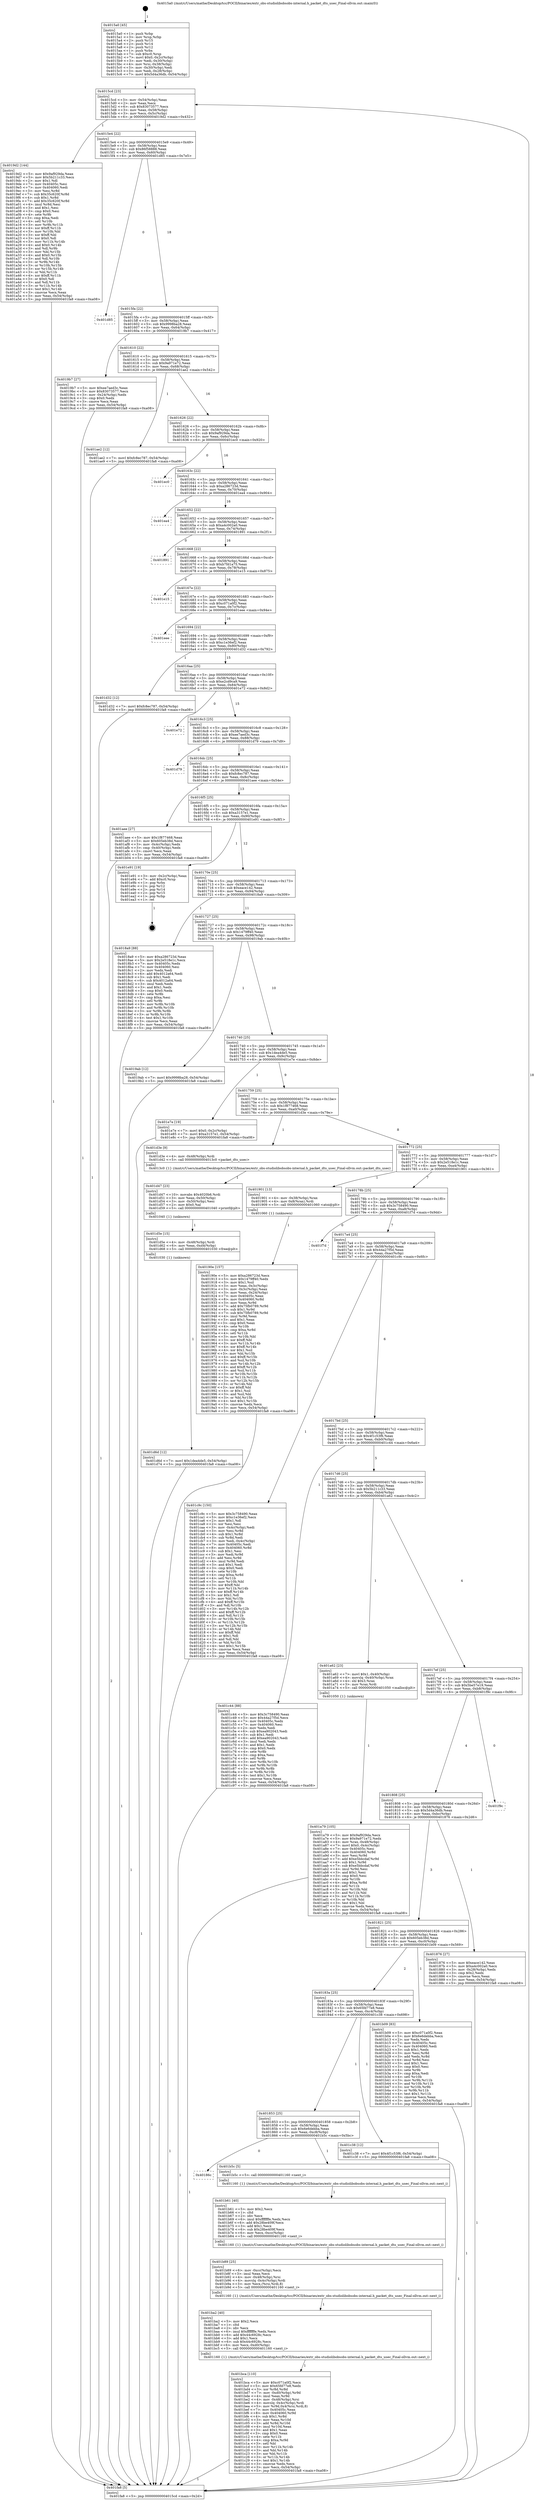 digraph "0x4015a0" {
  label = "0x4015a0 (/mnt/c/Users/mathe/Desktop/tcc/POCII/binaries/extr_obs-studiolibobsobs-internal.h_packet_dts_usec_Final-ollvm.out::main(0))"
  labelloc = "t"
  node[shape=record]

  Entry [label="",width=0.3,height=0.3,shape=circle,fillcolor=black,style=filled]
  "0x4015cd" [label="{
     0x4015cd [23]\l
     | [instrs]\l
     &nbsp;&nbsp;0x4015cd \<+3\>: mov -0x54(%rbp),%eax\l
     &nbsp;&nbsp;0x4015d0 \<+2\>: mov %eax,%ecx\l
     &nbsp;&nbsp;0x4015d2 \<+6\>: sub $0x83073577,%ecx\l
     &nbsp;&nbsp;0x4015d8 \<+3\>: mov %eax,-0x58(%rbp)\l
     &nbsp;&nbsp;0x4015db \<+3\>: mov %ecx,-0x5c(%rbp)\l
     &nbsp;&nbsp;0x4015de \<+6\>: je 00000000004019d2 \<main+0x432\>\l
  }"]
  "0x4019d2" [label="{
     0x4019d2 [144]\l
     | [instrs]\l
     &nbsp;&nbsp;0x4019d2 \<+5\>: mov $0x9af929da,%eax\l
     &nbsp;&nbsp;0x4019d7 \<+5\>: mov $0x5b211c33,%ecx\l
     &nbsp;&nbsp;0x4019dc \<+2\>: mov $0x1,%dl\l
     &nbsp;&nbsp;0x4019de \<+7\>: mov 0x40405c,%esi\l
     &nbsp;&nbsp;0x4019e5 \<+7\>: mov 0x404060,%edi\l
     &nbsp;&nbsp;0x4019ec \<+3\>: mov %esi,%r8d\l
     &nbsp;&nbsp;0x4019ef \<+7\>: sub $0x35c620f,%r8d\l
     &nbsp;&nbsp;0x4019f6 \<+4\>: sub $0x1,%r8d\l
     &nbsp;&nbsp;0x4019fa \<+7\>: add $0x35c620f,%r8d\l
     &nbsp;&nbsp;0x401a01 \<+4\>: imul %r8d,%esi\l
     &nbsp;&nbsp;0x401a05 \<+3\>: and $0x1,%esi\l
     &nbsp;&nbsp;0x401a08 \<+3\>: cmp $0x0,%esi\l
     &nbsp;&nbsp;0x401a0b \<+4\>: sete %r9b\l
     &nbsp;&nbsp;0x401a0f \<+3\>: cmp $0xa,%edi\l
     &nbsp;&nbsp;0x401a12 \<+4\>: setl %r10b\l
     &nbsp;&nbsp;0x401a16 \<+3\>: mov %r9b,%r11b\l
     &nbsp;&nbsp;0x401a19 \<+4\>: xor $0xff,%r11b\l
     &nbsp;&nbsp;0x401a1d \<+3\>: mov %r10b,%bl\l
     &nbsp;&nbsp;0x401a20 \<+3\>: xor $0xff,%bl\l
     &nbsp;&nbsp;0x401a23 \<+3\>: xor $0x0,%dl\l
     &nbsp;&nbsp;0x401a26 \<+3\>: mov %r11b,%r14b\l
     &nbsp;&nbsp;0x401a29 \<+4\>: and $0x0,%r14b\l
     &nbsp;&nbsp;0x401a2d \<+3\>: and %dl,%r9b\l
     &nbsp;&nbsp;0x401a30 \<+3\>: mov %bl,%r15b\l
     &nbsp;&nbsp;0x401a33 \<+4\>: and $0x0,%r15b\l
     &nbsp;&nbsp;0x401a37 \<+3\>: and %dl,%r10b\l
     &nbsp;&nbsp;0x401a3a \<+3\>: or %r9b,%r14b\l
     &nbsp;&nbsp;0x401a3d \<+3\>: or %r10b,%r15b\l
     &nbsp;&nbsp;0x401a40 \<+3\>: xor %r15b,%r14b\l
     &nbsp;&nbsp;0x401a43 \<+3\>: or %bl,%r11b\l
     &nbsp;&nbsp;0x401a46 \<+4\>: xor $0xff,%r11b\l
     &nbsp;&nbsp;0x401a4a \<+3\>: or $0x0,%dl\l
     &nbsp;&nbsp;0x401a4d \<+3\>: and %dl,%r11b\l
     &nbsp;&nbsp;0x401a50 \<+3\>: or %r11b,%r14b\l
     &nbsp;&nbsp;0x401a53 \<+4\>: test $0x1,%r14b\l
     &nbsp;&nbsp;0x401a57 \<+3\>: cmovne %ecx,%eax\l
     &nbsp;&nbsp;0x401a5a \<+3\>: mov %eax,-0x54(%rbp)\l
     &nbsp;&nbsp;0x401a5d \<+5\>: jmp 0000000000401fa8 \<main+0xa08\>\l
  }"]
  "0x4015e4" [label="{
     0x4015e4 [22]\l
     | [instrs]\l
     &nbsp;&nbsp;0x4015e4 \<+5\>: jmp 00000000004015e9 \<main+0x49\>\l
     &nbsp;&nbsp;0x4015e9 \<+3\>: mov -0x58(%rbp),%eax\l
     &nbsp;&nbsp;0x4015ec \<+5\>: sub $0x86f58888,%eax\l
     &nbsp;&nbsp;0x4015f1 \<+3\>: mov %eax,-0x60(%rbp)\l
     &nbsp;&nbsp;0x4015f4 \<+6\>: je 0000000000401d85 \<main+0x7e5\>\l
  }"]
  Exit [label="",width=0.3,height=0.3,shape=circle,fillcolor=black,style=filled,peripheries=2]
  "0x401d85" [label="{
     0x401d85\l
  }", style=dashed]
  "0x4015fa" [label="{
     0x4015fa [22]\l
     | [instrs]\l
     &nbsp;&nbsp;0x4015fa \<+5\>: jmp 00000000004015ff \<main+0x5f\>\l
     &nbsp;&nbsp;0x4015ff \<+3\>: mov -0x58(%rbp),%eax\l
     &nbsp;&nbsp;0x401602 \<+5\>: sub $0x9998ba28,%eax\l
     &nbsp;&nbsp;0x401607 \<+3\>: mov %eax,-0x64(%rbp)\l
     &nbsp;&nbsp;0x40160a \<+6\>: je 00000000004019b7 \<main+0x417\>\l
  }"]
  "0x401d6d" [label="{
     0x401d6d [12]\l
     | [instrs]\l
     &nbsp;&nbsp;0x401d6d \<+7\>: movl $0x1dea4de5,-0x54(%rbp)\l
     &nbsp;&nbsp;0x401d74 \<+5\>: jmp 0000000000401fa8 \<main+0xa08\>\l
  }"]
  "0x4019b7" [label="{
     0x4019b7 [27]\l
     | [instrs]\l
     &nbsp;&nbsp;0x4019b7 \<+5\>: mov $0xee7aed3c,%eax\l
     &nbsp;&nbsp;0x4019bc \<+5\>: mov $0x83073577,%ecx\l
     &nbsp;&nbsp;0x4019c1 \<+3\>: mov -0x24(%rbp),%edx\l
     &nbsp;&nbsp;0x4019c4 \<+3\>: cmp $0x0,%edx\l
     &nbsp;&nbsp;0x4019c7 \<+3\>: cmove %ecx,%eax\l
     &nbsp;&nbsp;0x4019ca \<+3\>: mov %eax,-0x54(%rbp)\l
     &nbsp;&nbsp;0x4019cd \<+5\>: jmp 0000000000401fa8 \<main+0xa08\>\l
  }"]
  "0x401610" [label="{
     0x401610 [22]\l
     | [instrs]\l
     &nbsp;&nbsp;0x401610 \<+5\>: jmp 0000000000401615 \<main+0x75\>\l
     &nbsp;&nbsp;0x401615 \<+3\>: mov -0x58(%rbp),%eax\l
     &nbsp;&nbsp;0x401618 \<+5\>: sub $0x9a971e72,%eax\l
     &nbsp;&nbsp;0x40161d \<+3\>: mov %eax,-0x68(%rbp)\l
     &nbsp;&nbsp;0x401620 \<+6\>: je 0000000000401ae2 \<main+0x542\>\l
  }"]
  "0x401d5e" [label="{
     0x401d5e [15]\l
     | [instrs]\l
     &nbsp;&nbsp;0x401d5e \<+4\>: mov -0x48(%rbp),%rdi\l
     &nbsp;&nbsp;0x401d62 \<+6\>: mov %eax,-0xd4(%rbp)\l
     &nbsp;&nbsp;0x401d68 \<+5\>: call 0000000000401030 \<free@plt\>\l
     | [calls]\l
     &nbsp;&nbsp;0x401030 \{1\} (unknown)\l
  }"]
  "0x401ae2" [label="{
     0x401ae2 [12]\l
     | [instrs]\l
     &nbsp;&nbsp;0x401ae2 \<+7\>: movl $0xfc8ec787,-0x54(%rbp)\l
     &nbsp;&nbsp;0x401ae9 \<+5\>: jmp 0000000000401fa8 \<main+0xa08\>\l
  }"]
  "0x401626" [label="{
     0x401626 [22]\l
     | [instrs]\l
     &nbsp;&nbsp;0x401626 \<+5\>: jmp 000000000040162b \<main+0x8b\>\l
     &nbsp;&nbsp;0x40162b \<+3\>: mov -0x58(%rbp),%eax\l
     &nbsp;&nbsp;0x40162e \<+5\>: sub $0x9af929da,%eax\l
     &nbsp;&nbsp;0x401633 \<+3\>: mov %eax,-0x6c(%rbp)\l
     &nbsp;&nbsp;0x401636 \<+6\>: je 0000000000401ec0 \<main+0x920\>\l
  }"]
  "0x401d47" [label="{
     0x401d47 [23]\l
     | [instrs]\l
     &nbsp;&nbsp;0x401d47 \<+10\>: movabs $0x4020b6,%rdi\l
     &nbsp;&nbsp;0x401d51 \<+3\>: mov %eax,-0x50(%rbp)\l
     &nbsp;&nbsp;0x401d54 \<+3\>: mov -0x50(%rbp),%esi\l
     &nbsp;&nbsp;0x401d57 \<+2\>: mov $0x0,%al\l
     &nbsp;&nbsp;0x401d59 \<+5\>: call 0000000000401040 \<printf@plt\>\l
     | [calls]\l
     &nbsp;&nbsp;0x401040 \{1\} (unknown)\l
  }"]
  "0x401ec0" [label="{
     0x401ec0\l
  }", style=dashed]
  "0x40163c" [label="{
     0x40163c [22]\l
     | [instrs]\l
     &nbsp;&nbsp;0x40163c \<+5\>: jmp 0000000000401641 \<main+0xa1\>\l
     &nbsp;&nbsp;0x401641 \<+3\>: mov -0x58(%rbp),%eax\l
     &nbsp;&nbsp;0x401644 \<+5\>: sub $0xa286723d,%eax\l
     &nbsp;&nbsp;0x401649 \<+3\>: mov %eax,-0x70(%rbp)\l
     &nbsp;&nbsp;0x40164c \<+6\>: je 0000000000401ea4 \<main+0x904\>\l
  }"]
  "0x401bca" [label="{
     0x401bca [110]\l
     | [instrs]\l
     &nbsp;&nbsp;0x401bca \<+5\>: mov $0xc071a0f2,%ecx\l
     &nbsp;&nbsp;0x401bcf \<+5\>: mov $0x65fd77e8,%edx\l
     &nbsp;&nbsp;0x401bd4 \<+3\>: xor %r8d,%r8d\l
     &nbsp;&nbsp;0x401bd7 \<+7\>: mov -0xd0(%rbp),%r9d\l
     &nbsp;&nbsp;0x401bde \<+4\>: imul %eax,%r9d\l
     &nbsp;&nbsp;0x401be2 \<+4\>: mov -0x48(%rbp),%rsi\l
     &nbsp;&nbsp;0x401be6 \<+4\>: movslq -0x4c(%rbp),%rdi\l
     &nbsp;&nbsp;0x401bea \<+5\>: mov %r9d,0x4(%rsi,%rdi,8)\l
     &nbsp;&nbsp;0x401bef \<+7\>: mov 0x40405c,%eax\l
     &nbsp;&nbsp;0x401bf6 \<+8\>: mov 0x404060,%r9d\l
     &nbsp;&nbsp;0x401bfe \<+4\>: sub $0x1,%r8d\l
     &nbsp;&nbsp;0x401c02 \<+3\>: mov %eax,%r10d\l
     &nbsp;&nbsp;0x401c05 \<+3\>: add %r8d,%r10d\l
     &nbsp;&nbsp;0x401c08 \<+4\>: imul %r10d,%eax\l
     &nbsp;&nbsp;0x401c0c \<+3\>: and $0x1,%eax\l
     &nbsp;&nbsp;0x401c0f \<+3\>: cmp $0x0,%eax\l
     &nbsp;&nbsp;0x401c12 \<+4\>: sete %r11b\l
     &nbsp;&nbsp;0x401c16 \<+4\>: cmp $0xa,%r9d\l
     &nbsp;&nbsp;0x401c1a \<+3\>: setl %bl\l
     &nbsp;&nbsp;0x401c1d \<+3\>: mov %r11b,%r14b\l
     &nbsp;&nbsp;0x401c20 \<+3\>: and %bl,%r14b\l
     &nbsp;&nbsp;0x401c23 \<+3\>: xor %bl,%r11b\l
     &nbsp;&nbsp;0x401c26 \<+3\>: or %r11b,%r14b\l
     &nbsp;&nbsp;0x401c29 \<+4\>: test $0x1,%r14b\l
     &nbsp;&nbsp;0x401c2d \<+3\>: cmovne %edx,%ecx\l
     &nbsp;&nbsp;0x401c30 \<+3\>: mov %ecx,-0x54(%rbp)\l
     &nbsp;&nbsp;0x401c33 \<+5\>: jmp 0000000000401fa8 \<main+0xa08\>\l
  }"]
  "0x401ea4" [label="{
     0x401ea4\l
  }", style=dashed]
  "0x401652" [label="{
     0x401652 [22]\l
     | [instrs]\l
     &nbsp;&nbsp;0x401652 \<+5\>: jmp 0000000000401657 \<main+0xb7\>\l
     &nbsp;&nbsp;0x401657 \<+3\>: mov -0x58(%rbp),%eax\l
     &nbsp;&nbsp;0x40165a \<+5\>: sub $0xa4c002a0,%eax\l
     &nbsp;&nbsp;0x40165f \<+3\>: mov %eax,-0x74(%rbp)\l
     &nbsp;&nbsp;0x401662 \<+6\>: je 0000000000401891 \<main+0x2f1\>\l
  }"]
  "0x401ba2" [label="{
     0x401ba2 [40]\l
     | [instrs]\l
     &nbsp;&nbsp;0x401ba2 \<+5\>: mov $0x2,%ecx\l
     &nbsp;&nbsp;0x401ba7 \<+1\>: cltd\l
     &nbsp;&nbsp;0x401ba8 \<+2\>: idiv %ecx\l
     &nbsp;&nbsp;0x401baa \<+6\>: imul $0xfffffffe,%edx,%ecx\l
     &nbsp;&nbsp;0x401bb0 \<+6\>: add $0x44c6928c,%ecx\l
     &nbsp;&nbsp;0x401bb6 \<+3\>: add $0x1,%ecx\l
     &nbsp;&nbsp;0x401bb9 \<+6\>: sub $0x44c6928c,%ecx\l
     &nbsp;&nbsp;0x401bbf \<+6\>: mov %ecx,-0xd0(%rbp)\l
     &nbsp;&nbsp;0x401bc5 \<+5\>: call 0000000000401160 \<next_i\>\l
     | [calls]\l
     &nbsp;&nbsp;0x401160 \{1\} (/mnt/c/Users/mathe/Desktop/tcc/POCII/binaries/extr_obs-studiolibobsobs-internal.h_packet_dts_usec_Final-ollvm.out::next_i)\l
  }"]
  "0x401891" [label="{
     0x401891\l
  }", style=dashed]
  "0x401668" [label="{
     0x401668 [22]\l
     | [instrs]\l
     &nbsp;&nbsp;0x401668 \<+5\>: jmp 000000000040166d \<main+0xcd\>\l
     &nbsp;&nbsp;0x40166d \<+3\>: mov -0x58(%rbp),%eax\l
     &nbsp;&nbsp;0x401670 \<+5\>: sub $0xb7fd1a75,%eax\l
     &nbsp;&nbsp;0x401675 \<+3\>: mov %eax,-0x78(%rbp)\l
     &nbsp;&nbsp;0x401678 \<+6\>: je 0000000000401e15 \<main+0x875\>\l
  }"]
  "0x401b89" [label="{
     0x401b89 [25]\l
     | [instrs]\l
     &nbsp;&nbsp;0x401b89 \<+6\>: mov -0xcc(%rbp),%ecx\l
     &nbsp;&nbsp;0x401b8f \<+3\>: imul %eax,%ecx\l
     &nbsp;&nbsp;0x401b92 \<+4\>: mov -0x48(%rbp),%rsi\l
     &nbsp;&nbsp;0x401b96 \<+4\>: movslq -0x4c(%rbp),%rdi\l
     &nbsp;&nbsp;0x401b9a \<+3\>: mov %ecx,(%rsi,%rdi,8)\l
     &nbsp;&nbsp;0x401b9d \<+5\>: call 0000000000401160 \<next_i\>\l
     | [calls]\l
     &nbsp;&nbsp;0x401160 \{1\} (/mnt/c/Users/mathe/Desktop/tcc/POCII/binaries/extr_obs-studiolibobsobs-internal.h_packet_dts_usec_Final-ollvm.out::next_i)\l
  }"]
  "0x401e15" [label="{
     0x401e15\l
  }", style=dashed]
  "0x40167e" [label="{
     0x40167e [22]\l
     | [instrs]\l
     &nbsp;&nbsp;0x40167e \<+5\>: jmp 0000000000401683 \<main+0xe3\>\l
     &nbsp;&nbsp;0x401683 \<+3\>: mov -0x58(%rbp),%eax\l
     &nbsp;&nbsp;0x401686 \<+5\>: sub $0xc071a0f2,%eax\l
     &nbsp;&nbsp;0x40168b \<+3\>: mov %eax,-0x7c(%rbp)\l
     &nbsp;&nbsp;0x40168e \<+6\>: je 0000000000401eee \<main+0x94e\>\l
  }"]
  "0x401b61" [label="{
     0x401b61 [40]\l
     | [instrs]\l
     &nbsp;&nbsp;0x401b61 \<+5\>: mov $0x2,%ecx\l
     &nbsp;&nbsp;0x401b66 \<+1\>: cltd\l
     &nbsp;&nbsp;0x401b67 \<+2\>: idiv %ecx\l
     &nbsp;&nbsp;0x401b69 \<+6\>: imul $0xfffffffe,%edx,%ecx\l
     &nbsp;&nbsp;0x401b6f \<+6\>: add $0x28be409f,%ecx\l
     &nbsp;&nbsp;0x401b75 \<+3\>: add $0x1,%ecx\l
     &nbsp;&nbsp;0x401b78 \<+6\>: sub $0x28be409f,%ecx\l
     &nbsp;&nbsp;0x401b7e \<+6\>: mov %ecx,-0xcc(%rbp)\l
     &nbsp;&nbsp;0x401b84 \<+5\>: call 0000000000401160 \<next_i\>\l
     | [calls]\l
     &nbsp;&nbsp;0x401160 \{1\} (/mnt/c/Users/mathe/Desktop/tcc/POCII/binaries/extr_obs-studiolibobsobs-internal.h_packet_dts_usec_Final-ollvm.out::next_i)\l
  }"]
  "0x401eee" [label="{
     0x401eee\l
  }", style=dashed]
  "0x401694" [label="{
     0x401694 [22]\l
     | [instrs]\l
     &nbsp;&nbsp;0x401694 \<+5\>: jmp 0000000000401699 \<main+0xf9\>\l
     &nbsp;&nbsp;0x401699 \<+3\>: mov -0x58(%rbp),%eax\l
     &nbsp;&nbsp;0x40169c \<+5\>: sub $0xc1e36ef2,%eax\l
     &nbsp;&nbsp;0x4016a1 \<+3\>: mov %eax,-0x80(%rbp)\l
     &nbsp;&nbsp;0x4016a4 \<+6\>: je 0000000000401d32 \<main+0x792\>\l
  }"]
  "0x40186c" [label="{
     0x40186c\l
  }", style=dashed]
  "0x401d32" [label="{
     0x401d32 [12]\l
     | [instrs]\l
     &nbsp;&nbsp;0x401d32 \<+7\>: movl $0xfc8ec787,-0x54(%rbp)\l
     &nbsp;&nbsp;0x401d39 \<+5\>: jmp 0000000000401fa8 \<main+0xa08\>\l
  }"]
  "0x4016aa" [label="{
     0x4016aa [25]\l
     | [instrs]\l
     &nbsp;&nbsp;0x4016aa \<+5\>: jmp 00000000004016af \<main+0x10f\>\l
     &nbsp;&nbsp;0x4016af \<+3\>: mov -0x58(%rbp),%eax\l
     &nbsp;&nbsp;0x4016b2 \<+5\>: sub $0xe2cd9ca9,%eax\l
     &nbsp;&nbsp;0x4016b7 \<+6\>: mov %eax,-0x84(%rbp)\l
     &nbsp;&nbsp;0x4016bd \<+6\>: je 0000000000401e72 \<main+0x8d2\>\l
  }"]
  "0x401b5c" [label="{
     0x401b5c [5]\l
     | [instrs]\l
     &nbsp;&nbsp;0x401b5c \<+5\>: call 0000000000401160 \<next_i\>\l
     | [calls]\l
     &nbsp;&nbsp;0x401160 \{1\} (/mnt/c/Users/mathe/Desktop/tcc/POCII/binaries/extr_obs-studiolibobsobs-internal.h_packet_dts_usec_Final-ollvm.out::next_i)\l
  }"]
  "0x401e72" [label="{
     0x401e72\l
  }", style=dashed]
  "0x4016c3" [label="{
     0x4016c3 [25]\l
     | [instrs]\l
     &nbsp;&nbsp;0x4016c3 \<+5\>: jmp 00000000004016c8 \<main+0x128\>\l
     &nbsp;&nbsp;0x4016c8 \<+3\>: mov -0x58(%rbp),%eax\l
     &nbsp;&nbsp;0x4016cb \<+5\>: sub $0xee7aed3c,%eax\l
     &nbsp;&nbsp;0x4016d0 \<+6\>: mov %eax,-0x88(%rbp)\l
     &nbsp;&nbsp;0x4016d6 \<+6\>: je 0000000000401d79 \<main+0x7d9\>\l
  }"]
  "0x401853" [label="{
     0x401853 [25]\l
     | [instrs]\l
     &nbsp;&nbsp;0x401853 \<+5\>: jmp 0000000000401858 \<main+0x2b8\>\l
     &nbsp;&nbsp;0x401858 \<+3\>: mov -0x58(%rbp),%eax\l
     &nbsp;&nbsp;0x40185b \<+5\>: sub $0x6e6debba,%eax\l
     &nbsp;&nbsp;0x401860 \<+6\>: mov %eax,-0xc8(%rbp)\l
     &nbsp;&nbsp;0x401866 \<+6\>: je 0000000000401b5c \<main+0x5bc\>\l
  }"]
  "0x401d79" [label="{
     0x401d79\l
  }", style=dashed]
  "0x4016dc" [label="{
     0x4016dc [25]\l
     | [instrs]\l
     &nbsp;&nbsp;0x4016dc \<+5\>: jmp 00000000004016e1 \<main+0x141\>\l
     &nbsp;&nbsp;0x4016e1 \<+3\>: mov -0x58(%rbp),%eax\l
     &nbsp;&nbsp;0x4016e4 \<+5\>: sub $0xfc8ec787,%eax\l
     &nbsp;&nbsp;0x4016e9 \<+6\>: mov %eax,-0x8c(%rbp)\l
     &nbsp;&nbsp;0x4016ef \<+6\>: je 0000000000401aee \<main+0x54e\>\l
  }"]
  "0x401c38" [label="{
     0x401c38 [12]\l
     | [instrs]\l
     &nbsp;&nbsp;0x401c38 \<+7\>: movl $0x4f1c53f6,-0x54(%rbp)\l
     &nbsp;&nbsp;0x401c3f \<+5\>: jmp 0000000000401fa8 \<main+0xa08\>\l
  }"]
  "0x401aee" [label="{
     0x401aee [27]\l
     | [instrs]\l
     &nbsp;&nbsp;0x401aee \<+5\>: mov $0x1f877468,%eax\l
     &nbsp;&nbsp;0x401af3 \<+5\>: mov $0x605eb38d,%ecx\l
     &nbsp;&nbsp;0x401af8 \<+3\>: mov -0x4c(%rbp),%edx\l
     &nbsp;&nbsp;0x401afb \<+3\>: cmp -0x40(%rbp),%edx\l
     &nbsp;&nbsp;0x401afe \<+3\>: cmovl %ecx,%eax\l
     &nbsp;&nbsp;0x401b01 \<+3\>: mov %eax,-0x54(%rbp)\l
     &nbsp;&nbsp;0x401b04 \<+5\>: jmp 0000000000401fa8 \<main+0xa08\>\l
  }"]
  "0x4016f5" [label="{
     0x4016f5 [25]\l
     | [instrs]\l
     &nbsp;&nbsp;0x4016f5 \<+5\>: jmp 00000000004016fa \<main+0x15a\>\l
     &nbsp;&nbsp;0x4016fa \<+3\>: mov -0x58(%rbp),%eax\l
     &nbsp;&nbsp;0x4016fd \<+5\>: sub $0xa3157e1,%eax\l
     &nbsp;&nbsp;0x401702 \<+6\>: mov %eax,-0x90(%rbp)\l
     &nbsp;&nbsp;0x401708 \<+6\>: je 0000000000401e91 \<main+0x8f1\>\l
  }"]
  "0x40183a" [label="{
     0x40183a [25]\l
     | [instrs]\l
     &nbsp;&nbsp;0x40183a \<+5\>: jmp 000000000040183f \<main+0x29f\>\l
     &nbsp;&nbsp;0x40183f \<+3\>: mov -0x58(%rbp),%eax\l
     &nbsp;&nbsp;0x401842 \<+5\>: sub $0x65fd77e8,%eax\l
     &nbsp;&nbsp;0x401847 \<+6\>: mov %eax,-0xc4(%rbp)\l
     &nbsp;&nbsp;0x40184d \<+6\>: je 0000000000401c38 \<main+0x698\>\l
  }"]
  "0x401e91" [label="{
     0x401e91 [19]\l
     | [instrs]\l
     &nbsp;&nbsp;0x401e91 \<+3\>: mov -0x2c(%rbp),%eax\l
     &nbsp;&nbsp;0x401e94 \<+7\>: add $0xc0,%rsp\l
     &nbsp;&nbsp;0x401e9b \<+1\>: pop %rbx\l
     &nbsp;&nbsp;0x401e9c \<+2\>: pop %r12\l
     &nbsp;&nbsp;0x401e9e \<+2\>: pop %r14\l
     &nbsp;&nbsp;0x401ea0 \<+2\>: pop %r15\l
     &nbsp;&nbsp;0x401ea2 \<+1\>: pop %rbp\l
     &nbsp;&nbsp;0x401ea3 \<+1\>: ret\l
  }"]
  "0x40170e" [label="{
     0x40170e [25]\l
     | [instrs]\l
     &nbsp;&nbsp;0x40170e \<+5\>: jmp 0000000000401713 \<main+0x173\>\l
     &nbsp;&nbsp;0x401713 \<+3\>: mov -0x58(%rbp),%eax\l
     &nbsp;&nbsp;0x401716 \<+5\>: sub $0xeace142,%eax\l
     &nbsp;&nbsp;0x40171b \<+6\>: mov %eax,-0x94(%rbp)\l
     &nbsp;&nbsp;0x401721 \<+6\>: je 00000000004018a9 \<main+0x309\>\l
  }"]
  "0x401b09" [label="{
     0x401b09 [83]\l
     | [instrs]\l
     &nbsp;&nbsp;0x401b09 \<+5\>: mov $0xc071a0f2,%eax\l
     &nbsp;&nbsp;0x401b0e \<+5\>: mov $0x6e6debba,%ecx\l
     &nbsp;&nbsp;0x401b13 \<+2\>: xor %edx,%edx\l
     &nbsp;&nbsp;0x401b15 \<+7\>: mov 0x40405c,%esi\l
     &nbsp;&nbsp;0x401b1c \<+7\>: mov 0x404060,%edi\l
     &nbsp;&nbsp;0x401b23 \<+3\>: sub $0x1,%edx\l
     &nbsp;&nbsp;0x401b26 \<+3\>: mov %esi,%r8d\l
     &nbsp;&nbsp;0x401b29 \<+3\>: add %edx,%r8d\l
     &nbsp;&nbsp;0x401b2c \<+4\>: imul %r8d,%esi\l
     &nbsp;&nbsp;0x401b30 \<+3\>: and $0x1,%esi\l
     &nbsp;&nbsp;0x401b33 \<+3\>: cmp $0x0,%esi\l
     &nbsp;&nbsp;0x401b36 \<+4\>: sete %r9b\l
     &nbsp;&nbsp;0x401b3a \<+3\>: cmp $0xa,%edi\l
     &nbsp;&nbsp;0x401b3d \<+4\>: setl %r10b\l
     &nbsp;&nbsp;0x401b41 \<+3\>: mov %r9b,%r11b\l
     &nbsp;&nbsp;0x401b44 \<+3\>: and %r10b,%r11b\l
     &nbsp;&nbsp;0x401b47 \<+3\>: xor %r10b,%r9b\l
     &nbsp;&nbsp;0x401b4a \<+3\>: or %r9b,%r11b\l
     &nbsp;&nbsp;0x401b4d \<+4\>: test $0x1,%r11b\l
     &nbsp;&nbsp;0x401b51 \<+3\>: cmovne %ecx,%eax\l
     &nbsp;&nbsp;0x401b54 \<+3\>: mov %eax,-0x54(%rbp)\l
     &nbsp;&nbsp;0x401b57 \<+5\>: jmp 0000000000401fa8 \<main+0xa08\>\l
  }"]
  "0x4018a9" [label="{
     0x4018a9 [88]\l
     | [instrs]\l
     &nbsp;&nbsp;0x4018a9 \<+5\>: mov $0xa286723d,%eax\l
     &nbsp;&nbsp;0x4018ae \<+5\>: mov $0x2e518e1c,%ecx\l
     &nbsp;&nbsp;0x4018b3 \<+7\>: mov 0x40405c,%edx\l
     &nbsp;&nbsp;0x4018ba \<+7\>: mov 0x404060,%esi\l
     &nbsp;&nbsp;0x4018c1 \<+2\>: mov %edx,%edi\l
     &nbsp;&nbsp;0x4018c3 \<+6\>: add $0x4012a64,%edi\l
     &nbsp;&nbsp;0x4018c9 \<+3\>: sub $0x1,%edi\l
     &nbsp;&nbsp;0x4018cc \<+6\>: sub $0x4012a64,%edi\l
     &nbsp;&nbsp;0x4018d2 \<+3\>: imul %edi,%edx\l
     &nbsp;&nbsp;0x4018d5 \<+3\>: and $0x1,%edx\l
     &nbsp;&nbsp;0x4018d8 \<+3\>: cmp $0x0,%edx\l
     &nbsp;&nbsp;0x4018db \<+4\>: sete %r8b\l
     &nbsp;&nbsp;0x4018df \<+3\>: cmp $0xa,%esi\l
     &nbsp;&nbsp;0x4018e2 \<+4\>: setl %r9b\l
     &nbsp;&nbsp;0x4018e6 \<+3\>: mov %r8b,%r10b\l
     &nbsp;&nbsp;0x4018e9 \<+3\>: and %r9b,%r10b\l
     &nbsp;&nbsp;0x4018ec \<+3\>: xor %r9b,%r8b\l
     &nbsp;&nbsp;0x4018ef \<+3\>: or %r8b,%r10b\l
     &nbsp;&nbsp;0x4018f2 \<+4\>: test $0x1,%r10b\l
     &nbsp;&nbsp;0x4018f6 \<+3\>: cmovne %ecx,%eax\l
     &nbsp;&nbsp;0x4018f9 \<+3\>: mov %eax,-0x54(%rbp)\l
     &nbsp;&nbsp;0x4018fc \<+5\>: jmp 0000000000401fa8 \<main+0xa08\>\l
  }"]
  "0x401727" [label="{
     0x401727 [25]\l
     | [instrs]\l
     &nbsp;&nbsp;0x401727 \<+5\>: jmp 000000000040172c \<main+0x18c\>\l
     &nbsp;&nbsp;0x40172c \<+3\>: mov -0x58(%rbp),%eax\l
     &nbsp;&nbsp;0x40172f \<+5\>: sub $0x1479ff40,%eax\l
     &nbsp;&nbsp;0x401734 \<+6\>: mov %eax,-0x98(%rbp)\l
     &nbsp;&nbsp;0x40173a \<+6\>: je 00000000004019ab \<main+0x40b\>\l
  }"]
  "0x401a79" [label="{
     0x401a79 [105]\l
     | [instrs]\l
     &nbsp;&nbsp;0x401a79 \<+5\>: mov $0x9af929da,%ecx\l
     &nbsp;&nbsp;0x401a7e \<+5\>: mov $0x9a971e72,%edx\l
     &nbsp;&nbsp;0x401a83 \<+4\>: mov %rax,-0x48(%rbp)\l
     &nbsp;&nbsp;0x401a87 \<+7\>: movl $0x0,-0x4c(%rbp)\l
     &nbsp;&nbsp;0x401a8e \<+7\>: mov 0x40405c,%esi\l
     &nbsp;&nbsp;0x401a95 \<+8\>: mov 0x404060,%r8d\l
     &nbsp;&nbsp;0x401a9d \<+3\>: mov %esi,%r9d\l
     &nbsp;&nbsp;0x401aa0 \<+7\>: add $0xe5bbcdaf,%r9d\l
     &nbsp;&nbsp;0x401aa7 \<+4\>: sub $0x1,%r9d\l
     &nbsp;&nbsp;0x401aab \<+7\>: sub $0xe5bbcdaf,%r9d\l
     &nbsp;&nbsp;0x401ab2 \<+4\>: imul %r9d,%esi\l
     &nbsp;&nbsp;0x401ab6 \<+3\>: and $0x1,%esi\l
     &nbsp;&nbsp;0x401ab9 \<+3\>: cmp $0x0,%esi\l
     &nbsp;&nbsp;0x401abc \<+4\>: sete %r10b\l
     &nbsp;&nbsp;0x401ac0 \<+4\>: cmp $0xa,%r8d\l
     &nbsp;&nbsp;0x401ac4 \<+4\>: setl %r11b\l
     &nbsp;&nbsp;0x401ac8 \<+3\>: mov %r10b,%bl\l
     &nbsp;&nbsp;0x401acb \<+3\>: and %r11b,%bl\l
     &nbsp;&nbsp;0x401ace \<+3\>: xor %r11b,%r10b\l
     &nbsp;&nbsp;0x401ad1 \<+3\>: or %r10b,%bl\l
     &nbsp;&nbsp;0x401ad4 \<+3\>: test $0x1,%bl\l
     &nbsp;&nbsp;0x401ad7 \<+3\>: cmovne %edx,%ecx\l
     &nbsp;&nbsp;0x401ada \<+3\>: mov %ecx,-0x54(%rbp)\l
     &nbsp;&nbsp;0x401add \<+5\>: jmp 0000000000401fa8 \<main+0xa08\>\l
  }"]
  "0x4019ab" [label="{
     0x4019ab [12]\l
     | [instrs]\l
     &nbsp;&nbsp;0x4019ab \<+7\>: movl $0x9998ba28,-0x54(%rbp)\l
     &nbsp;&nbsp;0x4019b2 \<+5\>: jmp 0000000000401fa8 \<main+0xa08\>\l
  }"]
  "0x401740" [label="{
     0x401740 [25]\l
     | [instrs]\l
     &nbsp;&nbsp;0x401740 \<+5\>: jmp 0000000000401745 \<main+0x1a5\>\l
     &nbsp;&nbsp;0x401745 \<+3\>: mov -0x58(%rbp),%eax\l
     &nbsp;&nbsp;0x401748 \<+5\>: sub $0x1dea4de5,%eax\l
     &nbsp;&nbsp;0x40174d \<+6\>: mov %eax,-0x9c(%rbp)\l
     &nbsp;&nbsp;0x401753 \<+6\>: je 0000000000401e7e \<main+0x8de\>\l
  }"]
  "0x40190e" [label="{
     0x40190e [157]\l
     | [instrs]\l
     &nbsp;&nbsp;0x40190e \<+5\>: mov $0xa286723d,%ecx\l
     &nbsp;&nbsp;0x401913 \<+5\>: mov $0x1479ff40,%edx\l
     &nbsp;&nbsp;0x401918 \<+3\>: mov $0x1,%sil\l
     &nbsp;&nbsp;0x40191b \<+3\>: mov %eax,-0x3c(%rbp)\l
     &nbsp;&nbsp;0x40191e \<+3\>: mov -0x3c(%rbp),%eax\l
     &nbsp;&nbsp;0x401921 \<+3\>: mov %eax,-0x24(%rbp)\l
     &nbsp;&nbsp;0x401924 \<+7\>: mov 0x40405c,%eax\l
     &nbsp;&nbsp;0x40192b \<+8\>: mov 0x404060,%r8d\l
     &nbsp;&nbsp;0x401933 \<+3\>: mov %eax,%r9d\l
     &nbsp;&nbsp;0x401936 \<+7\>: add $0x75fb0789,%r9d\l
     &nbsp;&nbsp;0x40193d \<+4\>: sub $0x1,%r9d\l
     &nbsp;&nbsp;0x401941 \<+7\>: sub $0x75fb0789,%r9d\l
     &nbsp;&nbsp;0x401948 \<+4\>: imul %r9d,%eax\l
     &nbsp;&nbsp;0x40194c \<+3\>: and $0x1,%eax\l
     &nbsp;&nbsp;0x40194f \<+3\>: cmp $0x0,%eax\l
     &nbsp;&nbsp;0x401952 \<+4\>: sete %r10b\l
     &nbsp;&nbsp;0x401956 \<+4\>: cmp $0xa,%r8d\l
     &nbsp;&nbsp;0x40195a \<+4\>: setl %r11b\l
     &nbsp;&nbsp;0x40195e \<+3\>: mov %r10b,%bl\l
     &nbsp;&nbsp;0x401961 \<+3\>: xor $0xff,%bl\l
     &nbsp;&nbsp;0x401964 \<+3\>: mov %r11b,%r14b\l
     &nbsp;&nbsp;0x401967 \<+4\>: xor $0xff,%r14b\l
     &nbsp;&nbsp;0x40196b \<+4\>: xor $0x1,%sil\l
     &nbsp;&nbsp;0x40196f \<+3\>: mov %bl,%r15b\l
     &nbsp;&nbsp;0x401972 \<+4\>: and $0xff,%r15b\l
     &nbsp;&nbsp;0x401976 \<+3\>: and %sil,%r10b\l
     &nbsp;&nbsp;0x401979 \<+3\>: mov %r14b,%r12b\l
     &nbsp;&nbsp;0x40197c \<+4\>: and $0xff,%r12b\l
     &nbsp;&nbsp;0x401980 \<+3\>: and %sil,%r11b\l
     &nbsp;&nbsp;0x401983 \<+3\>: or %r10b,%r15b\l
     &nbsp;&nbsp;0x401986 \<+3\>: or %r11b,%r12b\l
     &nbsp;&nbsp;0x401989 \<+3\>: xor %r12b,%r15b\l
     &nbsp;&nbsp;0x40198c \<+3\>: or %r14b,%bl\l
     &nbsp;&nbsp;0x40198f \<+3\>: xor $0xff,%bl\l
     &nbsp;&nbsp;0x401992 \<+4\>: or $0x1,%sil\l
     &nbsp;&nbsp;0x401996 \<+3\>: and %sil,%bl\l
     &nbsp;&nbsp;0x401999 \<+3\>: or %bl,%r15b\l
     &nbsp;&nbsp;0x40199c \<+4\>: test $0x1,%r15b\l
     &nbsp;&nbsp;0x4019a0 \<+3\>: cmovne %edx,%ecx\l
     &nbsp;&nbsp;0x4019a3 \<+3\>: mov %ecx,-0x54(%rbp)\l
     &nbsp;&nbsp;0x4019a6 \<+5\>: jmp 0000000000401fa8 \<main+0xa08\>\l
  }"]
  "0x401e7e" [label="{
     0x401e7e [19]\l
     | [instrs]\l
     &nbsp;&nbsp;0x401e7e \<+7\>: movl $0x0,-0x2c(%rbp)\l
     &nbsp;&nbsp;0x401e85 \<+7\>: movl $0xa3157e1,-0x54(%rbp)\l
     &nbsp;&nbsp;0x401e8c \<+5\>: jmp 0000000000401fa8 \<main+0xa08\>\l
  }"]
  "0x401759" [label="{
     0x401759 [25]\l
     | [instrs]\l
     &nbsp;&nbsp;0x401759 \<+5\>: jmp 000000000040175e \<main+0x1be\>\l
     &nbsp;&nbsp;0x40175e \<+3\>: mov -0x58(%rbp),%eax\l
     &nbsp;&nbsp;0x401761 \<+5\>: sub $0x1f877468,%eax\l
     &nbsp;&nbsp;0x401766 \<+6\>: mov %eax,-0xa0(%rbp)\l
     &nbsp;&nbsp;0x40176c \<+6\>: je 0000000000401d3e \<main+0x79e\>\l
  }"]
  "0x4015a0" [label="{
     0x4015a0 [45]\l
     | [instrs]\l
     &nbsp;&nbsp;0x4015a0 \<+1\>: push %rbp\l
     &nbsp;&nbsp;0x4015a1 \<+3\>: mov %rsp,%rbp\l
     &nbsp;&nbsp;0x4015a4 \<+2\>: push %r15\l
     &nbsp;&nbsp;0x4015a6 \<+2\>: push %r14\l
     &nbsp;&nbsp;0x4015a8 \<+2\>: push %r12\l
     &nbsp;&nbsp;0x4015aa \<+1\>: push %rbx\l
     &nbsp;&nbsp;0x4015ab \<+7\>: sub $0xc0,%rsp\l
     &nbsp;&nbsp;0x4015b2 \<+7\>: movl $0x0,-0x2c(%rbp)\l
     &nbsp;&nbsp;0x4015b9 \<+3\>: mov %edi,-0x30(%rbp)\l
     &nbsp;&nbsp;0x4015bc \<+4\>: mov %rsi,-0x38(%rbp)\l
     &nbsp;&nbsp;0x4015c0 \<+3\>: mov -0x30(%rbp),%edi\l
     &nbsp;&nbsp;0x4015c3 \<+3\>: mov %edi,-0x28(%rbp)\l
     &nbsp;&nbsp;0x4015c6 \<+7\>: movl $0x5d4a36db,-0x54(%rbp)\l
  }"]
  "0x401d3e" [label="{
     0x401d3e [9]\l
     | [instrs]\l
     &nbsp;&nbsp;0x401d3e \<+4\>: mov -0x48(%rbp),%rdi\l
     &nbsp;&nbsp;0x401d42 \<+5\>: call 00000000004013c0 \<packet_dts_usec\>\l
     | [calls]\l
     &nbsp;&nbsp;0x4013c0 \{1\} (/mnt/c/Users/mathe/Desktop/tcc/POCII/binaries/extr_obs-studiolibobsobs-internal.h_packet_dts_usec_Final-ollvm.out::packet_dts_usec)\l
  }"]
  "0x401772" [label="{
     0x401772 [25]\l
     | [instrs]\l
     &nbsp;&nbsp;0x401772 \<+5\>: jmp 0000000000401777 \<main+0x1d7\>\l
     &nbsp;&nbsp;0x401777 \<+3\>: mov -0x58(%rbp),%eax\l
     &nbsp;&nbsp;0x40177a \<+5\>: sub $0x2e518e1c,%eax\l
     &nbsp;&nbsp;0x40177f \<+6\>: mov %eax,-0xa4(%rbp)\l
     &nbsp;&nbsp;0x401785 \<+6\>: je 0000000000401901 \<main+0x361\>\l
  }"]
  "0x401fa8" [label="{
     0x401fa8 [5]\l
     | [instrs]\l
     &nbsp;&nbsp;0x401fa8 \<+5\>: jmp 00000000004015cd \<main+0x2d\>\l
  }"]
  "0x401901" [label="{
     0x401901 [13]\l
     | [instrs]\l
     &nbsp;&nbsp;0x401901 \<+4\>: mov -0x38(%rbp),%rax\l
     &nbsp;&nbsp;0x401905 \<+4\>: mov 0x8(%rax),%rdi\l
     &nbsp;&nbsp;0x401909 \<+5\>: call 0000000000401060 \<atoi@plt\>\l
     | [calls]\l
     &nbsp;&nbsp;0x401060 \{1\} (unknown)\l
  }"]
  "0x40178b" [label="{
     0x40178b [25]\l
     | [instrs]\l
     &nbsp;&nbsp;0x40178b \<+5\>: jmp 0000000000401790 \<main+0x1f0\>\l
     &nbsp;&nbsp;0x401790 \<+3\>: mov -0x58(%rbp),%eax\l
     &nbsp;&nbsp;0x401793 \<+5\>: sub $0x3c758490,%eax\l
     &nbsp;&nbsp;0x401798 \<+6\>: mov %eax,-0xa8(%rbp)\l
     &nbsp;&nbsp;0x40179e \<+6\>: je 0000000000401f7d \<main+0x9dd\>\l
  }"]
  "0x401821" [label="{
     0x401821 [25]\l
     | [instrs]\l
     &nbsp;&nbsp;0x401821 \<+5\>: jmp 0000000000401826 \<main+0x286\>\l
     &nbsp;&nbsp;0x401826 \<+3\>: mov -0x58(%rbp),%eax\l
     &nbsp;&nbsp;0x401829 \<+5\>: sub $0x605eb38d,%eax\l
     &nbsp;&nbsp;0x40182e \<+6\>: mov %eax,-0xc0(%rbp)\l
     &nbsp;&nbsp;0x401834 \<+6\>: je 0000000000401b09 \<main+0x569\>\l
  }"]
  "0x401f7d" [label="{
     0x401f7d\l
  }", style=dashed]
  "0x4017a4" [label="{
     0x4017a4 [25]\l
     | [instrs]\l
     &nbsp;&nbsp;0x4017a4 \<+5\>: jmp 00000000004017a9 \<main+0x209\>\l
     &nbsp;&nbsp;0x4017a9 \<+3\>: mov -0x58(%rbp),%eax\l
     &nbsp;&nbsp;0x4017ac \<+5\>: sub $0x44a27f5d,%eax\l
     &nbsp;&nbsp;0x4017b1 \<+6\>: mov %eax,-0xac(%rbp)\l
     &nbsp;&nbsp;0x4017b7 \<+6\>: je 0000000000401c9c \<main+0x6fc\>\l
  }"]
  "0x401876" [label="{
     0x401876 [27]\l
     | [instrs]\l
     &nbsp;&nbsp;0x401876 \<+5\>: mov $0xeace142,%eax\l
     &nbsp;&nbsp;0x40187b \<+5\>: mov $0xa4c002a0,%ecx\l
     &nbsp;&nbsp;0x401880 \<+3\>: mov -0x28(%rbp),%edx\l
     &nbsp;&nbsp;0x401883 \<+3\>: cmp $0x2,%edx\l
     &nbsp;&nbsp;0x401886 \<+3\>: cmovne %ecx,%eax\l
     &nbsp;&nbsp;0x401889 \<+3\>: mov %eax,-0x54(%rbp)\l
     &nbsp;&nbsp;0x40188c \<+5\>: jmp 0000000000401fa8 \<main+0xa08\>\l
  }"]
  "0x401c9c" [label="{
     0x401c9c [150]\l
     | [instrs]\l
     &nbsp;&nbsp;0x401c9c \<+5\>: mov $0x3c758490,%eax\l
     &nbsp;&nbsp;0x401ca1 \<+5\>: mov $0xc1e36ef2,%ecx\l
     &nbsp;&nbsp;0x401ca6 \<+2\>: mov $0x1,%dl\l
     &nbsp;&nbsp;0x401ca8 \<+2\>: xor %esi,%esi\l
     &nbsp;&nbsp;0x401caa \<+3\>: mov -0x4c(%rbp),%edi\l
     &nbsp;&nbsp;0x401cad \<+3\>: mov %esi,%r8d\l
     &nbsp;&nbsp;0x401cb0 \<+4\>: sub $0x1,%r8d\l
     &nbsp;&nbsp;0x401cb4 \<+3\>: sub %r8d,%edi\l
     &nbsp;&nbsp;0x401cb7 \<+3\>: mov %edi,-0x4c(%rbp)\l
     &nbsp;&nbsp;0x401cba \<+7\>: mov 0x40405c,%edi\l
     &nbsp;&nbsp;0x401cc1 \<+8\>: mov 0x404060,%r8d\l
     &nbsp;&nbsp;0x401cc9 \<+3\>: sub $0x1,%esi\l
     &nbsp;&nbsp;0x401ccc \<+3\>: mov %edi,%r9d\l
     &nbsp;&nbsp;0x401ccf \<+3\>: add %esi,%r9d\l
     &nbsp;&nbsp;0x401cd2 \<+4\>: imul %r9d,%edi\l
     &nbsp;&nbsp;0x401cd6 \<+3\>: and $0x1,%edi\l
     &nbsp;&nbsp;0x401cd9 \<+3\>: cmp $0x0,%edi\l
     &nbsp;&nbsp;0x401cdc \<+4\>: sete %r10b\l
     &nbsp;&nbsp;0x401ce0 \<+4\>: cmp $0xa,%r8d\l
     &nbsp;&nbsp;0x401ce4 \<+4\>: setl %r11b\l
     &nbsp;&nbsp;0x401ce8 \<+3\>: mov %r10b,%bl\l
     &nbsp;&nbsp;0x401ceb \<+3\>: xor $0xff,%bl\l
     &nbsp;&nbsp;0x401cee \<+3\>: mov %r11b,%r14b\l
     &nbsp;&nbsp;0x401cf1 \<+4\>: xor $0xff,%r14b\l
     &nbsp;&nbsp;0x401cf5 \<+3\>: xor $0x1,%dl\l
     &nbsp;&nbsp;0x401cf8 \<+3\>: mov %bl,%r15b\l
     &nbsp;&nbsp;0x401cfb \<+4\>: and $0xff,%r15b\l
     &nbsp;&nbsp;0x401cff \<+3\>: and %dl,%r10b\l
     &nbsp;&nbsp;0x401d02 \<+3\>: mov %r14b,%r12b\l
     &nbsp;&nbsp;0x401d05 \<+4\>: and $0xff,%r12b\l
     &nbsp;&nbsp;0x401d09 \<+3\>: and %dl,%r11b\l
     &nbsp;&nbsp;0x401d0c \<+3\>: or %r10b,%r15b\l
     &nbsp;&nbsp;0x401d0f \<+3\>: or %r11b,%r12b\l
     &nbsp;&nbsp;0x401d12 \<+3\>: xor %r12b,%r15b\l
     &nbsp;&nbsp;0x401d15 \<+3\>: or %r14b,%bl\l
     &nbsp;&nbsp;0x401d18 \<+3\>: xor $0xff,%bl\l
     &nbsp;&nbsp;0x401d1b \<+3\>: or $0x1,%dl\l
     &nbsp;&nbsp;0x401d1e \<+2\>: and %dl,%bl\l
     &nbsp;&nbsp;0x401d20 \<+3\>: or %bl,%r15b\l
     &nbsp;&nbsp;0x401d23 \<+4\>: test $0x1,%r15b\l
     &nbsp;&nbsp;0x401d27 \<+3\>: cmovne %ecx,%eax\l
     &nbsp;&nbsp;0x401d2a \<+3\>: mov %eax,-0x54(%rbp)\l
     &nbsp;&nbsp;0x401d2d \<+5\>: jmp 0000000000401fa8 \<main+0xa08\>\l
  }"]
  "0x4017bd" [label="{
     0x4017bd [25]\l
     | [instrs]\l
     &nbsp;&nbsp;0x4017bd \<+5\>: jmp 00000000004017c2 \<main+0x222\>\l
     &nbsp;&nbsp;0x4017c2 \<+3\>: mov -0x58(%rbp),%eax\l
     &nbsp;&nbsp;0x4017c5 \<+5\>: sub $0x4f1c53f6,%eax\l
     &nbsp;&nbsp;0x4017ca \<+6\>: mov %eax,-0xb0(%rbp)\l
     &nbsp;&nbsp;0x4017d0 \<+6\>: je 0000000000401c44 \<main+0x6a4\>\l
  }"]
  "0x401808" [label="{
     0x401808 [25]\l
     | [instrs]\l
     &nbsp;&nbsp;0x401808 \<+5\>: jmp 000000000040180d \<main+0x26d\>\l
     &nbsp;&nbsp;0x40180d \<+3\>: mov -0x58(%rbp),%eax\l
     &nbsp;&nbsp;0x401810 \<+5\>: sub $0x5d4a36db,%eax\l
     &nbsp;&nbsp;0x401815 \<+6\>: mov %eax,-0xbc(%rbp)\l
     &nbsp;&nbsp;0x40181b \<+6\>: je 0000000000401876 \<main+0x2d6\>\l
  }"]
  "0x401c44" [label="{
     0x401c44 [88]\l
     | [instrs]\l
     &nbsp;&nbsp;0x401c44 \<+5\>: mov $0x3c758490,%eax\l
     &nbsp;&nbsp;0x401c49 \<+5\>: mov $0x44a27f5d,%ecx\l
     &nbsp;&nbsp;0x401c4e \<+7\>: mov 0x40405c,%edx\l
     &nbsp;&nbsp;0x401c55 \<+7\>: mov 0x404060,%esi\l
     &nbsp;&nbsp;0x401c5c \<+2\>: mov %edx,%edi\l
     &nbsp;&nbsp;0x401c5e \<+6\>: sub $0xea902043,%edi\l
     &nbsp;&nbsp;0x401c64 \<+3\>: sub $0x1,%edi\l
     &nbsp;&nbsp;0x401c67 \<+6\>: add $0xea902043,%edi\l
     &nbsp;&nbsp;0x401c6d \<+3\>: imul %edi,%edx\l
     &nbsp;&nbsp;0x401c70 \<+3\>: and $0x1,%edx\l
     &nbsp;&nbsp;0x401c73 \<+3\>: cmp $0x0,%edx\l
     &nbsp;&nbsp;0x401c76 \<+4\>: sete %r8b\l
     &nbsp;&nbsp;0x401c7a \<+3\>: cmp $0xa,%esi\l
     &nbsp;&nbsp;0x401c7d \<+4\>: setl %r9b\l
     &nbsp;&nbsp;0x401c81 \<+3\>: mov %r8b,%r10b\l
     &nbsp;&nbsp;0x401c84 \<+3\>: and %r9b,%r10b\l
     &nbsp;&nbsp;0x401c87 \<+3\>: xor %r9b,%r8b\l
     &nbsp;&nbsp;0x401c8a \<+3\>: or %r8b,%r10b\l
     &nbsp;&nbsp;0x401c8d \<+4\>: test $0x1,%r10b\l
     &nbsp;&nbsp;0x401c91 \<+3\>: cmovne %ecx,%eax\l
     &nbsp;&nbsp;0x401c94 \<+3\>: mov %eax,-0x54(%rbp)\l
     &nbsp;&nbsp;0x401c97 \<+5\>: jmp 0000000000401fa8 \<main+0xa08\>\l
  }"]
  "0x4017d6" [label="{
     0x4017d6 [25]\l
     | [instrs]\l
     &nbsp;&nbsp;0x4017d6 \<+5\>: jmp 00000000004017db \<main+0x23b\>\l
     &nbsp;&nbsp;0x4017db \<+3\>: mov -0x58(%rbp),%eax\l
     &nbsp;&nbsp;0x4017de \<+5\>: sub $0x5b211c33,%eax\l
     &nbsp;&nbsp;0x4017e3 \<+6\>: mov %eax,-0xb4(%rbp)\l
     &nbsp;&nbsp;0x4017e9 \<+6\>: je 0000000000401a62 \<main+0x4c2\>\l
  }"]
  "0x401f9c" [label="{
     0x401f9c\l
  }", style=dashed]
  "0x401a62" [label="{
     0x401a62 [23]\l
     | [instrs]\l
     &nbsp;&nbsp;0x401a62 \<+7\>: movl $0x1,-0x40(%rbp)\l
     &nbsp;&nbsp;0x401a69 \<+4\>: movslq -0x40(%rbp),%rax\l
     &nbsp;&nbsp;0x401a6d \<+4\>: shl $0x3,%rax\l
     &nbsp;&nbsp;0x401a71 \<+3\>: mov %rax,%rdi\l
     &nbsp;&nbsp;0x401a74 \<+5\>: call 0000000000401050 \<malloc@plt\>\l
     | [calls]\l
     &nbsp;&nbsp;0x401050 \{1\} (unknown)\l
  }"]
  "0x4017ef" [label="{
     0x4017ef [25]\l
     | [instrs]\l
     &nbsp;&nbsp;0x4017ef \<+5\>: jmp 00000000004017f4 \<main+0x254\>\l
     &nbsp;&nbsp;0x4017f4 \<+3\>: mov -0x58(%rbp),%eax\l
     &nbsp;&nbsp;0x4017f7 \<+5\>: sub $0x5be57e19,%eax\l
     &nbsp;&nbsp;0x4017fc \<+6\>: mov %eax,-0xb8(%rbp)\l
     &nbsp;&nbsp;0x401802 \<+6\>: je 0000000000401f9c \<main+0x9fc\>\l
  }"]
  Entry -> "0x4015a0" [label=" 1"]
  "0x4015cd" -> "0x4019d2" [label=" 1"]
  "0x4015cd" -> "0x4015e4" [label=" 18"]
  "0x401e91" -> Exit [label=" 1"]
  "0x4015e4" -> "0x401d85" [label=" 0"]
  "0x4015e4" -> "0x4015fa" [label=" 18"]
  "0x401e7e" -> "0x401fa8" [label=" 1"]
  "0x4015fa" -> "0x4019b7" [label=" 1"]
  "0x4015fa" -> "0x401610" [label=" 17"]
  "0x401d6d" -> "0x401fa8" [label=" 1"]
  "0x401610" -> "0x401ae2" [label=" 1"]
  "0x401610" -> "0x401626" [label=" 16"]
  "0x401d5e" -> "0x401d6d" [label=" 1"]
  "0x401626" -> "0x401ec0" [label=" 0"]
  "0x401626" -> "0x40163c" [label=" 16"]
  "0x401d47" -> "0x401d5e" [label=" 1"]
  "0x40163c" -> "0x401ea4" [label=" 0"]
  "0x40163c" -> "0x401652" [label=" 16"]
  "0x401d3e" -> "0x401d47" [label=" 1"]
  "0x401652" -> "0x401891" [label=" 0"]
  "0x401652" -> "0x401668" [label=" 16"]
  "0x401d32" -> "0x401fa8" [label=" 1"]
  "0x401668" -> "0x401e15" [label=" 0"]
  "0x401668" -> "0x40167e" [label=" 16"]
  "0x401c9c" -> "0x401fa8" [label=" 1"]
  "0x40167e" -> "0x401eee" [label=" 0"]
  "0x40167e" -> "0x401694" [label=" 16"]
  "0x401c44" -> "0x401fa8" [label=" 1"]
  "0x401694" -> "0x401d32" [label=" 1"]
  "0x401694" -> "0x4016aa" [label=" 15"]
  "0x401c38" -> "0x401fa8" [label=" 1"]
  "0x4016aa" -> "0x401e72" [label=" 0"]
  "0x4016aa" -> "0x4016c3" [label=" 15"]
  "0x401bca" -> "0x401fa8" [label=" 1"]
  "0x4016c3" -> "0x401d79" [label=" 0"]
  "0x4016c3" -> "0x4016dc" [label=" 15"]
  "0x401b89" -> "0x401ba2" [label=" 1"]
  "0x4016dc" -> "0x401aee" [label=" 2"]
  "0x4016dc" -> "0x4016f5" [label=" 13"]
  "0x401b61" -> "0x401b89" [label=" 1"]
  "0x4016f5" -> "0x401e91" [label=" 1"]
  "0x4016f5" -> "0x40170e" [label=" 12"]
  "0x401853" -> "0x40186c" [label=" 0"]
  "0x40170e" -> "0x4018a9" [label=" 1"]
  "0x40170e" -> "0x401727" [label=" 11"]
  "0x401853" -> "0x401b5c" [label=" 1"]
  "0x401727" -> "0x4019ab" [label=" 1"]
  "0x401727" -> "0x401740" [label=" 10"]
  "0x40183a" -> "0x401853" [label=" 1"]
  "0x401740" -> "0x401e7e" [label=" 1"]
  "0x401740" -> "0x401759" [label=" 9"]
  "0x40183a" -> "0x401c38" [label=" 1"]
  "0x401759" -> "0x401d3e" [label=" 1"]
  "0x401759" -> "0x401772" [label=" 8"]
  "0x401b5c" -> "0x401b61" [label=" 1"]
  "0x401772" -> "0x401901" [label=" 1"]
  "0x401772" -> "0x40178b" [label=" 7"]
  "0x401b09" -> "0x401fa8" [label=" 1"]
  "0x40178b" -> "0x401f7d" [label=" 0"]
  "0x40178b" -> "0x4017a4" [label=" 7"]
  "0x401821" -> "0x40183a" [label=" 2"]
  "0x4017a4" -> "0x401c9c" [label=" 1"]
  "0x4017a4" -> "0x4017bd" [label=" 6"]
  "0x401821" -> "0x401b09" [label=" 1"]
  "0x4017bd" -> "0x401c44" [label=" 1"]
  "0x4017bd" -> "0x4017d6" [label=" 5"]
  "0x401aee" -> "0x401fa8" [label=" 2"]
  "0x4017d6" -> "0x401a62" [label=" 1"]
  "0x4017d6" -> "0x4017ef" [label=" 4"]
  "0x401ae2" -> "0x401fa8" [label=" 1"]
  "0x4017ef" -> "0x401f9c" [label=" 0"]
  "0x4017ef" -> "0x401808" [label=" 4"]
  "0x401ba2" -> "0x401bca" [label=" 1"]
  "0x401808" -> "0x401876" [label=" 1"]
  "0x401808" -> "0x401821" [label=" 3"]
  "0x401876" -> "0x401fa8" [label=" 1"]
  "0x4015a0" -> "0x4015cd" [label=" 1"]
  "0x401fa8" -> "0x4015cd" [label=" 18"]
  "0x4018a9" -> "0x401fa8" [label=" 1"]
  "0x401901" -> "0x40190e" [label=" 1"]
  "0x40190e" -> "0x401fa8" [label=" 1"]
  "0x4019ab" -> "0x401fa8" [label=" 1"]
  "0x4019b7" -> "0x401fa8" [label=" 1"]
  "0x4019d2" -> "0x401fa8" [label=" 1"]
  "0x401a62" -> "0x401a79" [label=" 1"]
  "0x401a79" -> "0x401fa8" [label=" 1"]
}
